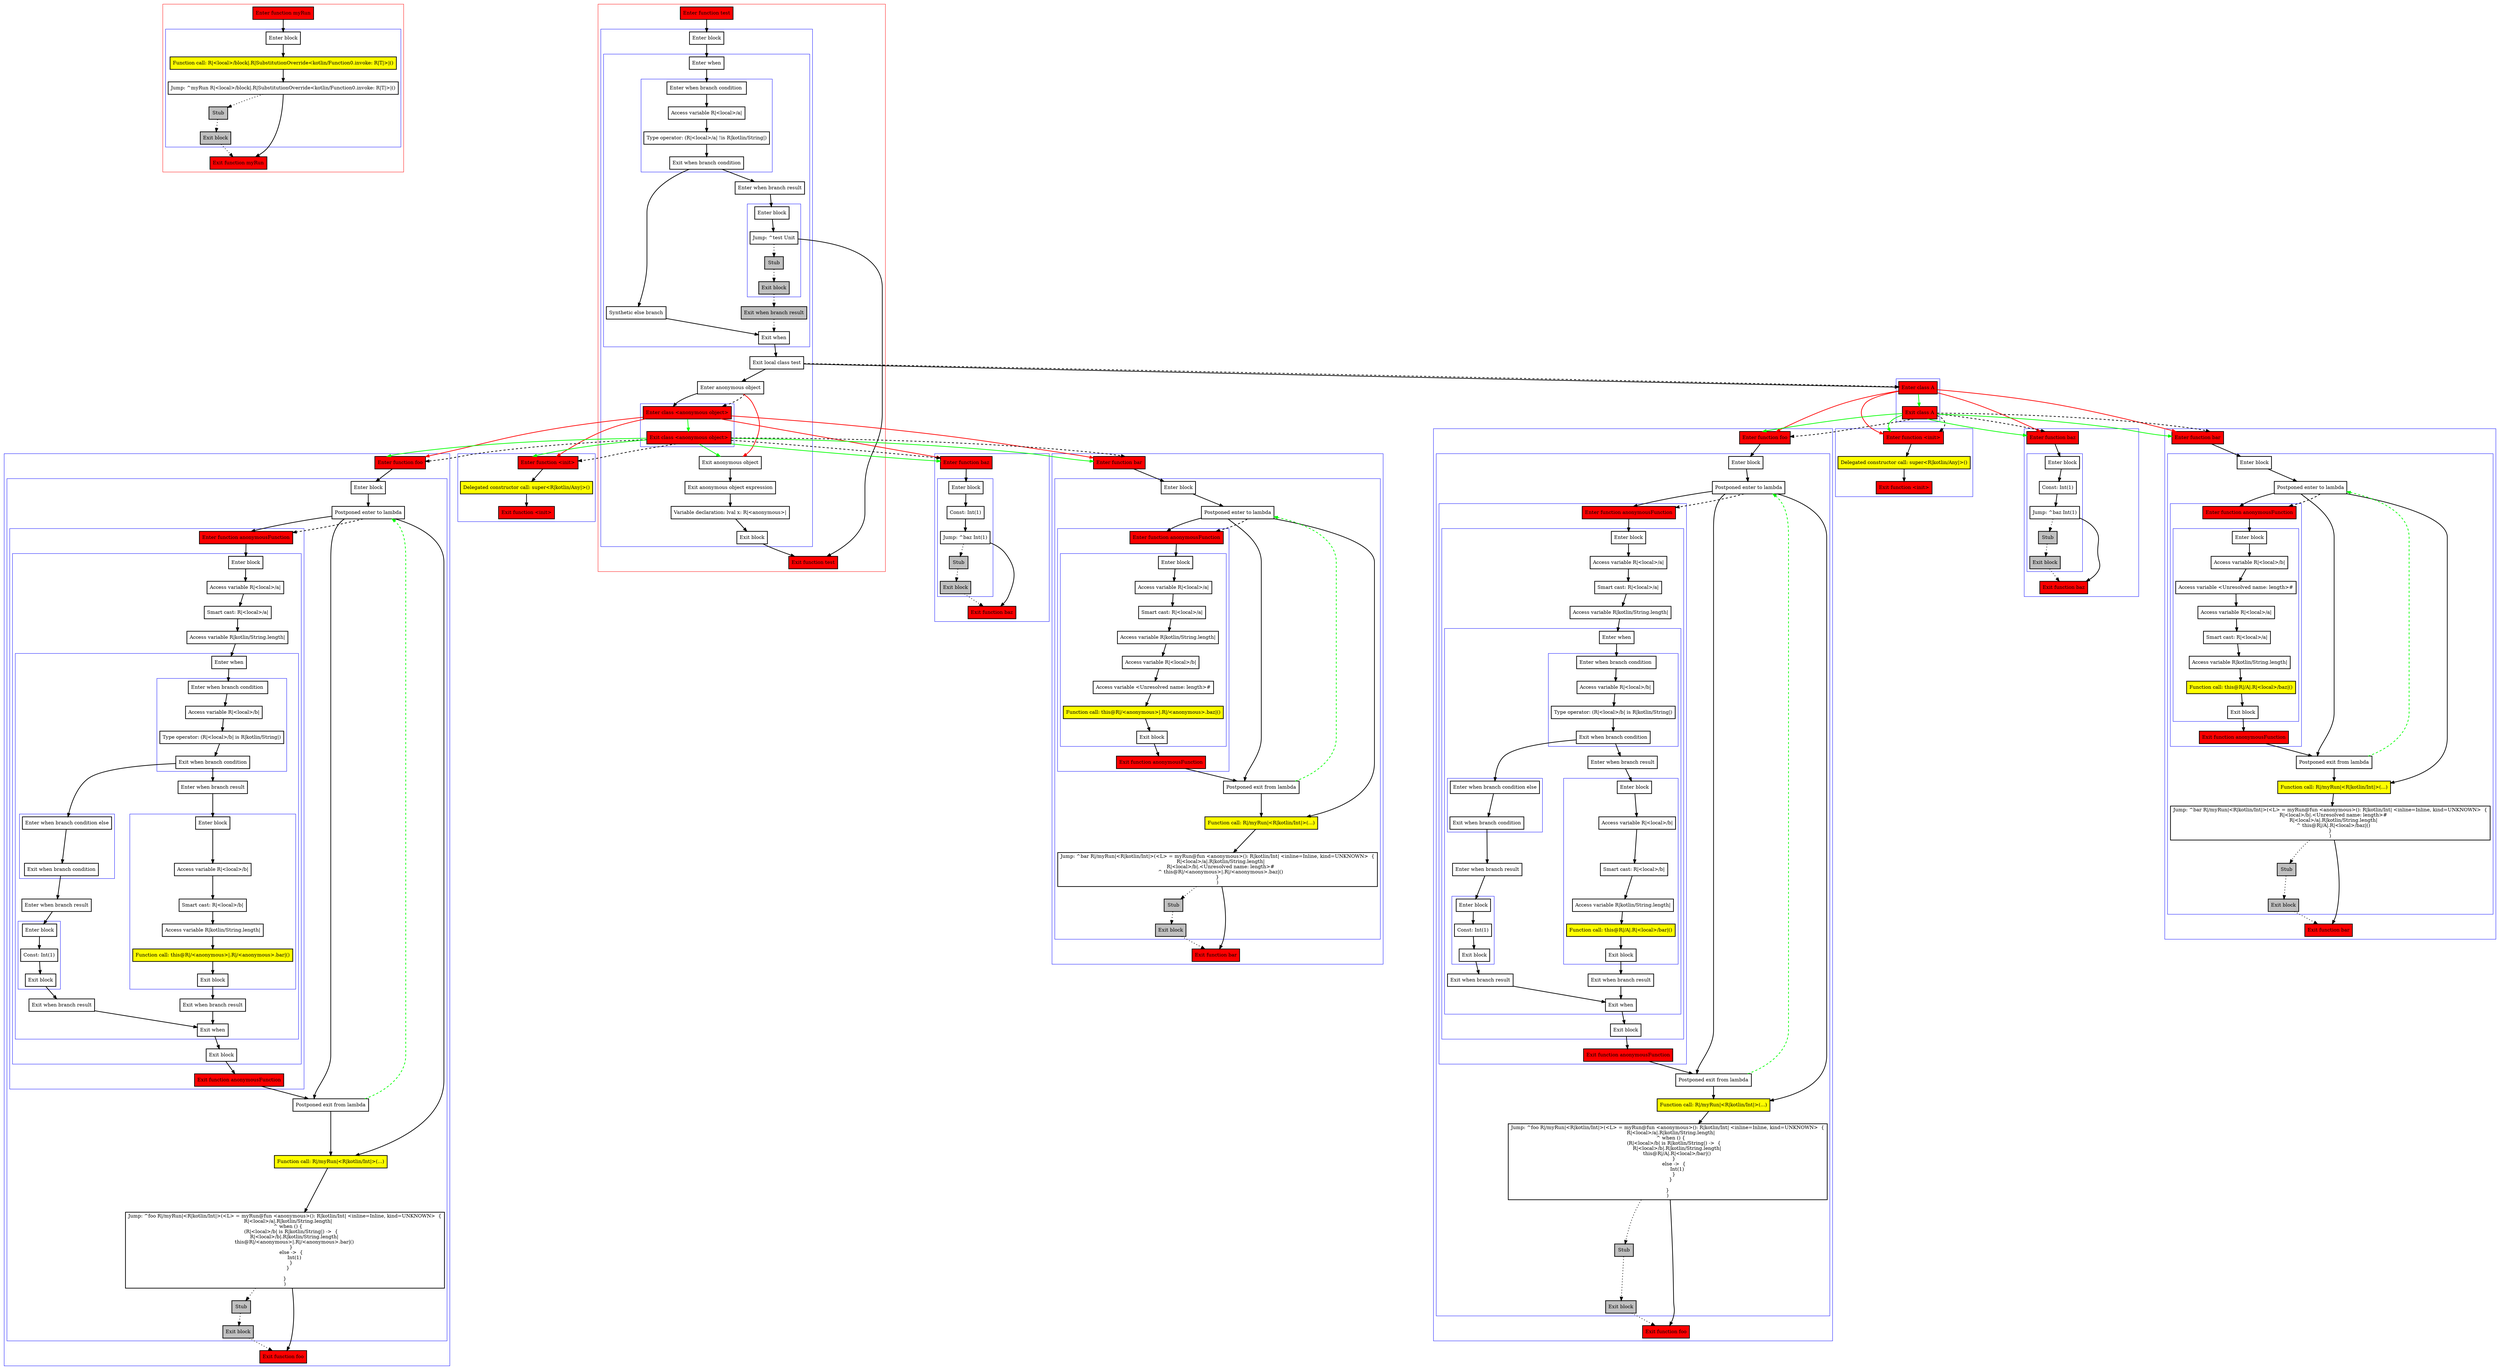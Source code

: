 digraph localClassesWithImplicit_kt {
    graph [nodesep=3]
    node [shape=box penwidth=2]
    edge [penwidth=2]

    subgraph cluster_0 {
        color=red
        0 [label="Enter function myRun" style="filled" fillcolor=red];
        subgraph cluster_1 {
            color=blue
            1 [label="Enter block"];
            2 [label="Function call: R|<local>/block|.R|SubstitutionOverride<kotlin/Function0.invoke: R|T|>|()" style="filled" fillcolor=yellow];
            3 [label="Jump: ^myRun R|<local>/block|.R|SubstitutionOverride<kotlin/Function0.invoke: R|T|>|()"];
            4 [label="Stub" style="filled" fillcolor=gray];
            5 [label="Exit block" style="filled" fillcolor=gray];
        }
        6 [label="Exit function myRun" style="filled" fillcolor=red];
    }
    0 -> {1};
    1 -> {2};
    2 -> {3};
    3 -> {6};
    3 -> {4} [style=dotted];
    4 -> {5} [style=dotted];
    5 -> {6} [style=dotted];

    subgraph cluster_2 {
        color=red
        7 [label="Enter function test" style="filled" fillcolor=red];
        subgraph cluster_3 {
            color=blue
            8 [label="Enter block"];
            subgraph cluster_4 {
                color=blue
                9 [label="Enter when"];
                subgraph cluster_5 {
                    color=blue
                    10 [label="Enter when branch condition "];
                    11 [label="Access variable R|<local>/a|"];
                    12 [label="Type operator: (R|<local>/a| !is R|kotlin/String|)"];
                    13 [label="Exit when branch condition"];
                }
                14 [label="Synthetic else branch"];
                15 [label="Enter when branch result"];
                subgraph cluster_6 {
                    color=blue
                    16 [label="Enter block"];
                    17 [label="Jump: ^test Unit"];
                    18 [label="Stub" style="filled" fillcolor=gray];
                    19 [label="Exit block" style="filled" fillcolor=gray];
                }
                20 [label="Exit when branch result" style="filled" fillcolor=gray];
                21 [label="Exit when"];
            }
            22 [label="Exit local class test"];
            23 [label="Enter anonymous object"];
            subgraph cluster_7 {
                color=blue
                24 [label="Enter class <anonymous object>" style="filled" fillcolor=red];
                25 [label="Exit class <anonymous object>" style="filled" fillcolor=red];
            }
            26 [label="Exit anonymous object"];
            27 [label="Exit anonymous object expression"];
            28 [label="Variable declaration: lval x: R|<anonymous>|"];
            29 [label="Exit block"];
        }
        30 [label="Exit function test" style="filled" fillcolor=red];
    }
    subgraph cluster_8 {
        color=blue
        31 [label="Enter function baz" style="filled" fillcolor=red];
        subgraph cluster_9 {
            color=blue
            32 [label="Enter block"];
            33 [label="Const: Int(1)"];
            34 [label="Jump: ^baz Int(1)"];
            35 [label="Stub" style="filled" fillcolor=gray];
            36 [label="Exit block" style="filled" fillcolor=gray];
        }
        37 [label="Exit function baz" style="filled" fillcolor=red];
    }
    subgraph cluster_10 {
        color=blue
        38 [label="Enter function bar" style="filled" fillcolor=red];
        subgraph cluster_11 {
            color=blue
            39 [label="Enter block"];
            40 [label="Postponed enter to lambda"];
            subgraph cluster_12 {
                color=blue
                41 [label="Enter function anonymousFunction" style="filled" fillcolor=red];
                subgraph cluster_13 {
                    color=blue
                    42 [label="Enter block"];
                    43 [label="Access variable R|<local>/a|"];
                    44 [label="Smart cast: R|<local>/a|"];
                    45 [label="Access variable R|kotlin/String.length|"];
                    46 [label="Access variable R|<local>/b|"];
                    47 [label="Access variable <Unresolved name: length>#"];
                    48 [label="Function call: this@R|/<anonymous>|.R|/<anonymous>.baz|()" style="filled" fillcolor=yellow];
                    49 [label="Exit block"];
                }
                50 [label="Exit function anonymousFunction" style="filled" fillcolor=red];
            }
            51 [label="Postponed exit from lambda"];
            52 [label="Function call: R|/myRun|<R|kotlin/Int|>(...)" style="filled" fillcolor=yellow];
            53 [label="Jump: ^bar R|/myRun|<R|kotlin/Int|>(<L> = myRun@fun <anonymous>(): R|kotlin/Int| <inline=Inline, kind=UNKNOWN>  {
    R|<local>/a|.R|kotlin/String.length|
    R|<local>/b|.<Unresolved name: length>#
    ^ this@R|/<anonymous>|.R|/<anonymous>.baz|()
}
)"];
            54 [label="Stub" style="filled" fillcolor=gray];
            55 [label="Exit block" style="filled" fillcolor=gray];
        }
        56 [label="Exit function bar" style="filled" fillcolor=red];
    }
    subgraph cluster_14 {
        color=blue
        57 [label="Enter function foo" style="filled" fillcolor=red];
        subgraph cluster_15 {
            color=blue
            58 [label="Enter block"];
            59 [label="Postponed enter to lambda"];
            subgraph cluster_16 {
                color=blue
                60 [label="Enter function anonymousFunction" style="filled" fillcolor=red];
                subgraph cluster_17 {
                    color=blue
                    61 [label="Enter block"];
                    62 [label="Access variable R|<local>/a|"];
                    63 [label="Smart cast: R|<local>/a|"];
                    64 [label="Access variable R|kotlin/String.length|"];
                    subgraph cluster_18 {
                        color=blue
                        65 [label="Enter when"];
                        subgraph cluster_19 {
                            color=blue
                            66 [label="Enter when branch condition "];
                            67 [label="Access variable R|<local>/b|"];
                            68 [label="Type operator: (R|<local>/b| is R|kotlin/String|)"];
                            69 [label="Exit when branch condition"];
                        }
                        subgraph cluster_20 {
                            color=blue
                            70 [label="Enter when branch condition else"];
                            71 [label="Exit when branch condition"];
                        }
                        72 [label="Enter when branch result"];
                        subgraph cluster_21 {
                            color=blue
                            73 [label="Enter block"];
                            74 [label="Const: Int(1)"];
                            75 [label="Exit block"];
                        }
                        76 [label="Exit when branch result"];
                        77 [label="Enter when branch result"];
                        subgraph cluster_22 {
                            color=blue
                            78 [label="Enter block"];
                            79 [label="Access variable R|<local>/b|"];
                            80 [label="Smart cast: R|<local>/b|"];
                            81 [label="Access variable R|kotlin/String.length|"];
                            82 [label="Function call: this@R|/<anonymous>|.R|/<anonymous>.bar|()" style="filled" fillcolor=yellow];
                            83 [label="Exit block"];
                        }
                        84 [label="Exit when branch result"];
                        85 [label="Exit when"];
                    }
                    86 [label="Exit block"];
                }
                87 [label="Exit function anonymousFunction" style="filled" fillcolor=red];
            }
            88 [label="Postponed exit from lambda"];
            89 [label="Function call: R|/myRun|<R|kotlin/Int|>(...)" style="filled" fillcolor=yellow];
            90 [label="Jump: ^foo R|/myRun|<R|kotlin/Int|>(<L> = myRun@fun <anonymous>(): R|kotlin/Int| <inline=Inline, kind=UNKNOWN>  {
    R|<local>/a|.R|kotlin/String.length|
    ^ when () {
        (R|<local>/b| is R|kotlin/String|) ->  {
            R|<local>/b|.R|kotlin/String.length|
            this@R|/<anonymous>|.R|/<anonymous>.bar|()
        }
        else ->  {
            Int(1)
        }
    }

}
)"];
            91 [label="Stub" style="filled" fillcolor=gray];
            92 [label="Exit block" style="filled" fillcolor=gray];
        }
        93 [label="Exit function foo" style="filled" fillcolor=red];
    }
    subgraph cluster_23 {
        color=blue
        94 [label="Enter function <init>" style="filled" fillcolor=red];
        95 [label="Delegated constructor call: super<R|kotlin/Any|>()" style="filled" fillcolor=yellow];
        96 [label="Exit function <init>" style="filled" fillcolor=red];
    }
    subgraph cluster_24 {
        color=blue
        97 [label="Enter class A" style="filled" fillcolor=red];
        98 [label="Exit class A" style="filled" fillcolor=red];
    }
    subgraph cluster_25 {
        color=blue
        99 [label="Enter function baz" style="filled" fillcolor=red];
        subgraph cluster_26 {
            color=blue
            100 [label="Enter block"];
            101 [label="Const: Int(1)"];
            102 [label="Jump: ^baz Int(1)"];
            103 [label="Stub" style="filled" fillcolor=gray];
            104 [label="Exit block" style="filled" fillcolor=gray];
        }
        105 [label="Exit function baz" style="filled" fillcolor=red];
    }
    subgraph cluster_27 {
        color=blue
        106 [label="Enter function bar" style="filled" fillcolor=red];
        subgraph cluster_28 {
            color=blue
            107 [label="Enter block"];
            108 [label="Postponed enter to lambda"];
            subgraph cluster_29 {
                color=blue
                109 [label="Enter function anonymousFunction" style="filled" fillcolor=red];
                subgraph cluster_30 {
                    color=blue
                    110 [label="Enter block"];
                    111 [label="Access variable R|<local>/b|"];
                    112 [label="Access variable <Unresolved name: length>#"];
                    113 [label="Access variable R|<local>/a|"];
                    114 [label="Smart cast: R|<local>/a|"];
                    115 [label="Access variable R|kotlin/String.length|"];
                    116 [label="Function call: this@R|/A|.R|<local>/baz|()" style="filled" fillcolor=yellow];
                    117 [label="Exit block"];
                }
                118 [label="Exit function anonymousFunction" style="filled" fillcolor=red];
            }
            119 [label="Postponed exit from lambda"];
            120 [label="Function call: R|/myRun|<R|kotlin/Int|>(...)" style="filled" fillcolor=yellow];
            121 [label="Jump: ^bar R|/myRun|<R|kotlin/Int|>(<L> = myRun@fun <anonymous>(): R|kotlin/Int| <inline=Inline, kind=UNKNOWN>  {
    R|<local>/b|.<Unresolved name: length>#
    R|<local>/a|.R|kotlin/String.length|
    ^ this@R|/A|.R|<local>/baz|()
}
)"];
            122 [label="Stub" style="filled" fillcolor=gray];
            123 [label="Exit block" style="filled" fillcolor=gray];
        }
        124 [label="Exit function bar" style="filled" fillcolor=red];
    }
    subgraph cluster_31 {
        color=blue
        125 [label="Enter function foo" style="filled" fillcolor=red];
        subgraph cluster_32 {
            color=blue
            126 [label="Enter block"];
            127 [label="Postponed enter to lambda"];
            subgraph cluster_33 {
                color=blue
                128 [label="Enter function anonymousFunction" style="filled" fillcolor=red];
                subgraph cluster_34 {
                    color=blue
                    129 [label="Enter block"];
                    130 [label="Access variable R|<local>/a|"];
                    131 [label="Smart cast: R|<local>/a|"];
                    132 [label="Access variable R|kotlin/String.length|"];
                    subgraph cluster_35 {
                        color=blue
                        133 [label="Enter when"];
                        subgraph cluster_36 {
                            color=blue
                            134 [label="Enter when branch condition "];
                            135 [label="Access variable R|<local>/b|"];
                            136 [label="Type operator: (R|<local>/b| is R|kotlin/String|)"];
                            137 [label="Exit when branch condition"];
                        }
                        subgraph cluster_37 {
                            color=blue
                            138 [label="Enter when branch condition else"];
                            139 [label="Exit when branch condition"];
                        }
                        140 [label="Enter when branch result"];
                        subgraph cluster_38 {
                            color=blue
                            141 [label="Enter block"];
                            142 [label="Const: Int(1)"];
                            143 [label="Exit block"];
                        }
                        144 [label="Exit when branch result"];
                        145 [label="Enter when branch result"];
                        subgraph cluster_39 {
                            color=blue
                            146 [label="Enter block"];
                            147 [label="Access variable R|<local>/b|"];
                            148 [label="Smart cast: R|<local>/b|"];
                            149 [label="Access variable R|kotlin/String.length|"];
                            150 [label="Function call: this@R|/A|.R|<local>/bar|()" style="filled" fillcolor=yellow];
                            151 [label="Exit block"];
                        }
                        152 [label="Exit when branch result"];
                        153 [label="Exit when"];
                    }
                    154 [label="Exit block"];
                }
                155 [label="Exit function anonymousFunction" style="filled" fillcolor=red];
            }
            156 [label="Postponed exit from lambda"];
            157 [label="Function call: R|/myRun|<R|kotlin/Int|>(...)" style="filled" fillcolor=yellow];
            158 [label="Jump: ^foo R|/myRun|<R|kotlin/Int|>(<L> = myRun@fun <anonymous>(): R|kotlin/Int| <inline=Inline, kind=UNKNOWN>  {
    R|<local>/a|.R|kotlin/String.length|
    ^ when () {
        (R|<local>/b| is R|kotlin/String|) ->  {
            R|<local>/b|.R|kotlin/String.length|
            this@R|/A|.R|<local>/bar|()
        }
        else ->  {
            Int(1)
        }
    }

}
)"];
            159 [label="Stub" style="filled" fillcolor=gray];
            160 [label="Exit block" style="filled" fillcolor=gray];
        }
        161 [label="Exit function foo" style="filled" fillcolor=red];
    }
    subgraph cluster_40 {
        color=blue
        162 [label="Enter function <init>" style="filled" fillcolor=red];
        163 [label="Delegated constructor call: super<R|kotlin/Any|>()" style="filled" fillcolor=yellow];
        164 [label="Exit function <init>" style="filled" fillcolor=red];
    }
    7 -> {8};
    8 -> {9};
    9 -> {10};
    10 -> {11};
    11 -> {12};
    12 -> {13};
    13 -> {14 15};
    14 -> {21};
    15 -> {16};
    16 -> {17};
    17 -> {30};
    17 -> {18} [style=dotted];
    18 -> {19} [style=dotted];
    19 -> {20} [style=dotted];
    20 -> {21} [style=dotted];
    21 -> {22};
    22 -> {23 97};
    22 -> {97} [style=dashed];
    23 -> {24};
    23 -> {26} [color=red];
    23 -> {24} [style=dashed];
    24 -> {25} [color=green];
    24 -> {31 38 57 94} [color=red];
    25 -> {26 31 38 57 94} [color=green];
    25 -> {31 38 57 94} [style=dashed];
    26 -> {27};
    27 -> {28};
    28 -> {29};
    29 -> {30};
    31 -> {32};
    32 -> {33};
    33 -> {34};
    34 -> {37};
    34 -> {35} [style=dotted];
    35 -> {36} [style=dotted];
    36 -> {37} [style=dotted];
    38 -> {39};
    39 -> {40};
    40 -> {41 51 52};
    40 -> {41} [style=dashed];
    41 -> {42};
    42 -> {43};
    43 -> {44};
    44 -> {45};
    45 -> {46};
    46 -> {47};
    47 -> {48};
    48 -> {49};
    49 -> {50};
    50 -> {51};
    51 -> {52};
    51 -> {40} [color=green style=dashed];
    52 -> {53};
    53 -> {56};
    53 -> {54} [style=dotted];
    54 -> {55} [style=dotted];
    55 -> {56} [style=dotted];
    57 -> {58};
    58 -> {59};
    59 -> {60 88 89};
    59 -> {60} [style=dashed];
    60 -> {61};
    61 -> {62};
    62 -> {63};
    63 -> {64};
    64 -> {65};
    65 -> {66};
    66 -> {67};
    67 -> {68};
    68 -> {69};
    69 -> {70 77};
    70 -> {71};
    71 -> {72};
    72 -> {73};
    73 -> {74};
    74 -> {75};
    75 -> {76};
    76 -> {85};
    77 -> {78};
    78 -> {79};
    79 -> {80};
    80 -> {81};
    81 -> {82};
    82 -> {83};
    83 -> {84};
    84 -> {85};
    85 -> {86};
    86 -> {87};
    87 -> {88};
    88 -> {89};
    88 -> {59} [color=green style=dashed];
    89 -> {90};
    90 -> {93};
    90 -> {91} [style=dotted];
    91 -> {92} [style=dotted];
    92 -> {93} [style=dotted];
    94 -> {95};
    95 -> {96};
    97 -> {98} [color=green];
    97 -> {99 106 125 162} [color=red];
    98 -> {99 106 125 162} [color=green];
    98 -> {99 106 125 162} [style=dashed];
    99 -> {100};
    100 -> {101};
    101 -> {102};
    102 -> {105};
    102 -> {103} [style=dotted];
    103 -> {104} [style=dotted];
    104 -> {105} [style=dotted];
    106 -> {107};
    107 -> {108};
    108 -> {109 119 120};
    108 -> {109} [style=dashed];
    109 -> {110};
    110 -> {111};
    111 -> {112};
    112 -> {113};
    113 -> {114};
    114 -> {115};
    115 -> {116};
    116 -> {117};
    117 -> {118};
    118 -> {119};
    119 -> {120};
    119 -> {108} [color=green style=dashed];
    120 -> {121};
    121 -> {124};
    121 -> {122} [style=dotted];
    122 -> {123} [style=dotted];
    123 -> {124} [style=dotted];
    125 -> {126};
    126 -> {127};
    127 -> {128 156 157};
    127 -> {128} [style=dashed];
    128 -> {129};
    129 -> {130};
    130 -> {131};
    131 -> {132};
    132 -> {133};
    133 -> {134};
    134 -> {135};
    135 -> {136};
    136 -> {137};
    137 -> {138 145};
    138 -> {139};
    139 -> {140};
    140 -> {141};
    141 -> {142};
    142 -> {143};
    143 -> {144};
    144 -> {153};
    145 -> {146};
    146 -> {147};
    147 -> {148};
    148 -> {149};
    149 -> {150};
    150 -> {151};
    151 -> {152};
    152 -> {153};
    153 -> {154};
    154 -> {155};
    155 -> {156};
    156 -> {157};
    156 -> {127} [color=green style=dashed];
    157 -> {158};
    158 -> {161};
    158 -> {159} [style=dotted];
    159 -> {160} [style=dotted];
    160 -> {161} [style=dotted];
    162 -> {163};
    163 -> {164};

}
